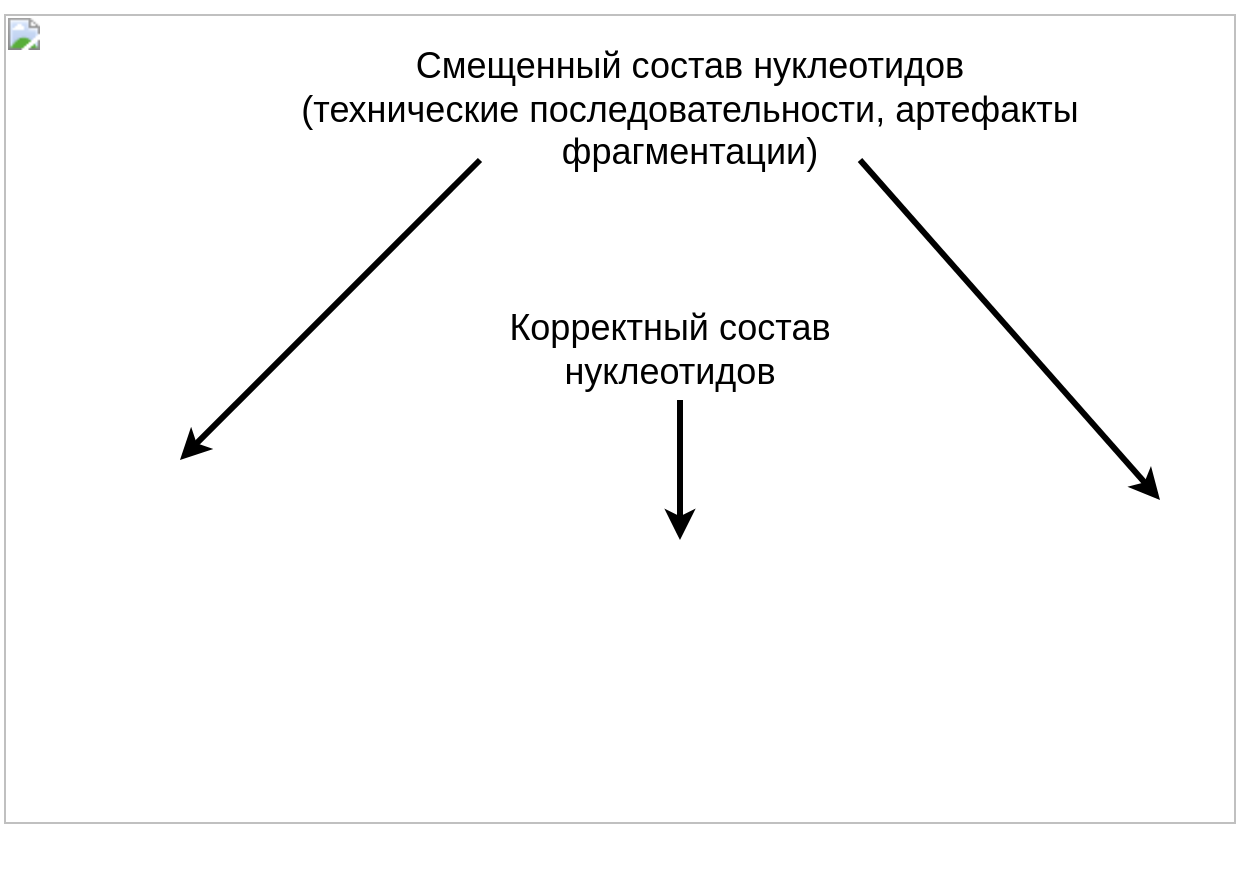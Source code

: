 <mxfile version="24.4.7" type="github">
  <diagram name="Page-1" id="wBlTxJPQ87qgLKmhoKhc">
    <mxGraphModel dx="1687" dy="835" grid="1" gridSize="10" guides="1" tooltips="1" connect="1" arrows="1" fold="1" page="1" pageScale="1" pageWidth="850" pageHeight="1100" math="0" shadow="0">
      <root>
        <mxCell id="0" />
        <mxCell id="1" parent="0" />
        <UserObject label="&lt;span style=&quot;font-size:14.0pt;font-family:&#39;Times New Roman&#39;,serif;color:#000000;background-color:transparent;font-weight:400;font-style:normal;font-variant:normal;text-decoration:none;vertical-align:baseline;white-space:pre;white-space:pre-wrap;&quot; id=&quot;docs-internal-guid-a123dbba-7fff-4dc2-04ac-81cc1433eda7&quot;&gt;&lt;span style=&quot;border:none;display:inline-block;overflow:hidden;width:616px;height:405px;&quot;&gt;&lt;img src=&quot;https://lh7-us.googleusercontent.com/2TzHCy4YKiyjS3lS1QN390rEwR-0yZxVlJ-y_zQANronfDfmAcZZo5vr_qiNCcjzK9T2OBR5N4nIdq5WewHv0ZmY1vZdI_xJShFRT6uaBV-b963pXo7PNs6pQw92D8kBXDfeAqHnXBANQcuTnEs1g4s&quot; width=&quot;616&quot; height=&quot;405&quot; style=&quot;margin-left:0px;margin-top:0px;&quot;&gt;&lt;/span&gt;&lt;/span&gt;" link="&lt;span style=&quot;font-size:14.0pt;font-family:&#39;Times New Roman&#39;,serif;color:#000000;background-color:transparent;font-weight:400;font-style:normal;font-variant:normal;text-decoration:none;vertical-align:baseline;white-space:pre;white-space:pre-wrap;&quot; id=&quot;docs-internal-guid-a123dbba-7fff-4dc2-04ac-81cc1433eda7&quot;&gt;&lt;span style=&quot;border:none;display:inline-block;overflow:hidden;width:616px;height:405px;&quot;&gt;&lt;img src=&quot;https://lh7-us.googleusercontent.com/2TzHCy4YKiyjS3lS1QN390rEwR-0yZxVlJ-y_zQANronfDfmAcZZo5vr_qiNCcjzK9T2OBR5N4nIdq5WewHv0ZmY1vZdI_xJShFRT6uaBV-b963pXo7PNs6pQw92D8kBXDfeAqHnXBANQcuTnEs1g4s&quot; width=&quot;616&quot; height=&quot;405&quot; style=&quot;margin-left:0px;margin-top:0px;&quot;&gt;&lt;/span&gt;&lt;/span&gt;" id="m7p723sp2VWyw1wcXWDN-1">
          <mxCell style="text;whiteSpace=wrap;html=1;movable=0;resizable=0;rotatable=0;deletable=0;editable=0;locked=1;connectable=0;" vertex="1" parent="1">
            <mxGeometry x="40" y="40" width="560" height="440" as="geometry" />
          </mxCell>
        </UserObject>
        <mxCell id="m7p723sp2VWyw1wcXWDN-2" value="" style="endArrow=classic;html=1;rounded=0;strokeWidth=3;" edge="1" parent="1">
          <mxGeometry width="50" height="50" relative="1" as="geometry">
            <mxPoint x="280" y="120" as="sourcePoint" />
            <mxPoint x="130" y="270" as="targetPoint" />
          </mxGeometry>
        </mxCell>
        <mxCell id="m7p723sp2VWyw1wcXWDN-3" value="" style="endArrow=classic;html=1;rounded=0;strokeWidth=3;" edge="1" parent="1">
          <mxGeometry width="50" height="50" relative="1" as="geometry">
            <mxPoint x="470" y="120" as="sourcePoint" />
            <mxPoint x="620" y="290" as="targetPoint" />
          </mxGeometry>
        </mxCell>
        <mxCell id="m7p723sp2VWyw1wcXWDN-4" value="" style="endArrow=classic;html=1;rounded=0;strokeWidth=3;" edge="1" parent="1">
          <mxGeometry width="50" height="50" relative="1" as="geometry">
            <mxPoint x="380" y="240" as="sourcePoint" />
            <mxPoint x="380" y="310" as="targetPoint" />
          </mxGeometry>
        </mxCell>
        <mxCell id="m7p723sp2VWyw1wcXWDN-6" value="&lt;font style=&quot;font-size: 18px;&quot;&gt;Корректный состав нуклеотидов&lt;br&gt;&lt;/font&gt;" style="text;html=1;align=center;verticalAlign=middle;whiteSpace=wrap;rounded=0;" vertex="1" parent="1">
          <mxGeometry x="280" y="200" width="190" height="30" as="geometry" />
        </mxCell>
        <mxCell id="m7p723sp2VWyw1wcXWDN-7" value="&lt;font style=&quot;font-size: 18px;&quot;&gt;Смещенный состав нуклеотидов &lt;br&gt;(технические последовательности, артефакты фрагментации)&lt;br&gt;&lt;/font&gt;" style="text;html=1;align=center;verticalAlign=middle;whiteSpace=wrap;rounded=0;movable=0;resizable=0;rotatable=0;deletable=0;editable=0;locked=1;connectable=0;" vertex="1" parent="1">
          <mxGeometry x="180" y="80" width="410" height="30" as="geometry" />
        </mxCell>
      </root>
    </mxGraphModel>
  </diagram>
</mxfile>
